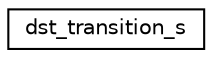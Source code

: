 digraph "Graphical Class Hierarchy"
{
  edge [fontname="Helvetica",fontsize="10",labelfontname="Helvetica",labelfontsize="10"];
  node [fontname="Helvetica",fontsize="10",shape=record];
  rankdir="LR";
  Node0 [label="dst_transition_s",height=0.2,width=0.4,color="black", fillcolor="white", style="filled",URL="$structdst__transition__s.html"];
}

